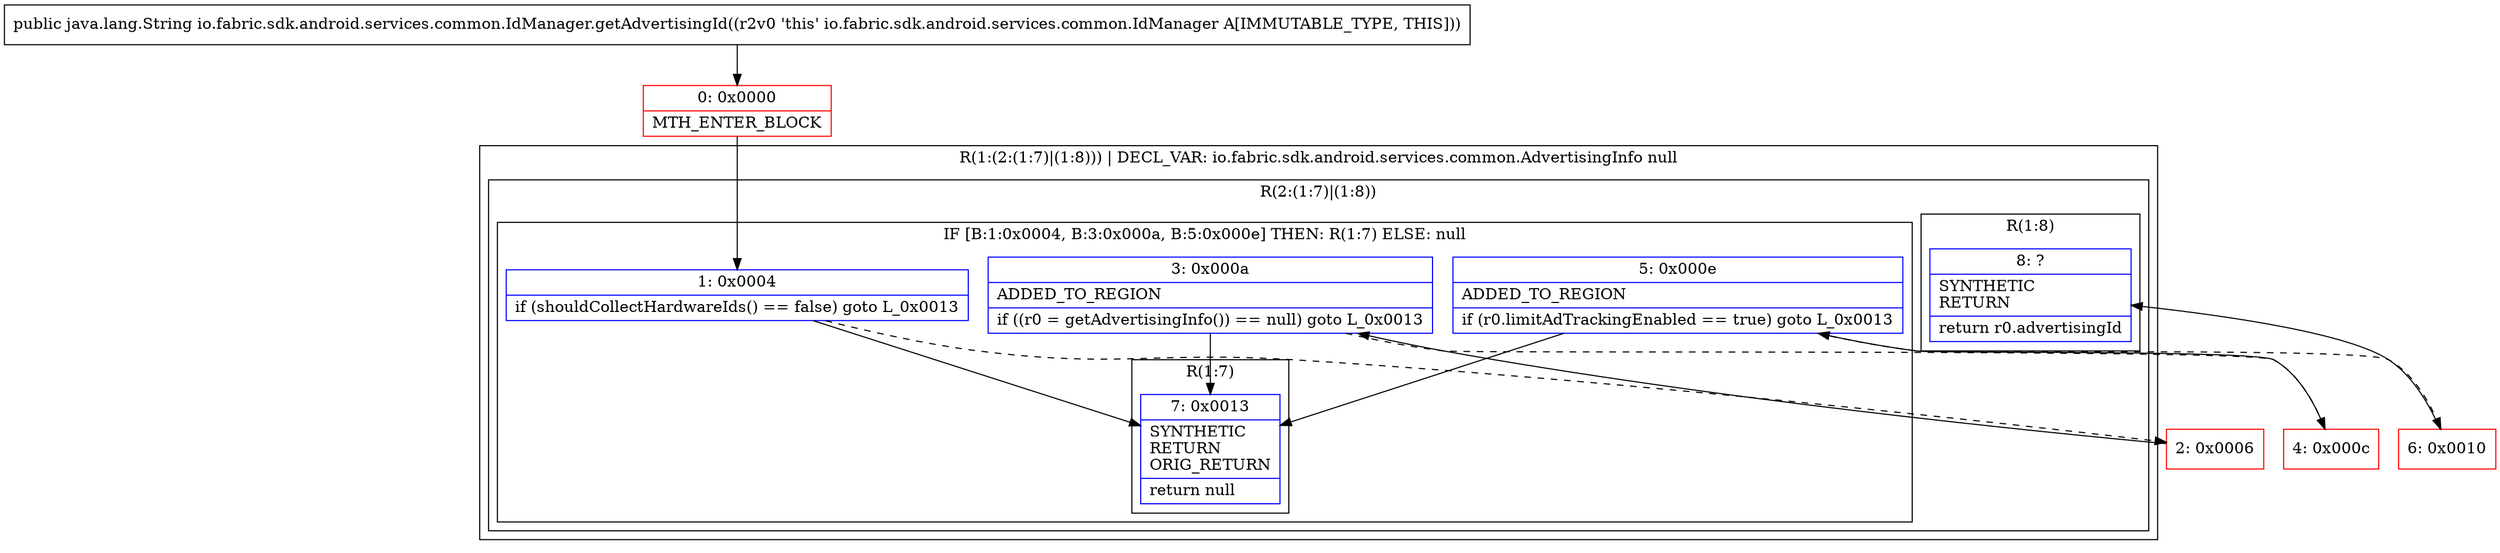 digraph "CFG forio.fabric.sdk.android.services.common.IdManager.getAdvertisingId()Ljava\/lang\/String;" {
subgraph cluster_Region_528023954 {
label = "R(1:(2:(1:7)|(1:8))) | DECL_VAR: io.fabric.sdk.android.services.common.AdvertisingInfo null\l";
node [shape=record,color=blue];
subgraph cluster_Region_1304819293 {
label = "R(2:(1:7)|(1:8))";
node [shape=record,color=blue];
subgraph cluster_IfRegion_920614887 {
label = "IF [B:1:0x0004, B:3:0x000a, B:5:0x000e] THEN: R(1:7) ELSE: null";
node [shape=record,color=blue];
Node_1 [shape=record,label="{1\:\ 0x0004|if (shouldCollectHardwareIds() == false) goto L_0x0013\l}"];
Node_3 [shape=record,label="{3\:\ 0x000a|ADDED_TO_REGION\l|if ((r0 = getAdvertisingInfo()) == null) goto L_0x0013\l}"];
Node_5 [shape=record,label="{5\:\ 0x000e|ADDED_TO_REGION\l|if (r0.limitAdTrackingEnabled == true) goto L_0x0013\l}"];
subgraph cluster_Region_569631679 {
label = "R(1:7)";
node [shape=record,color=blue];
Node_7 [shape=record,label="{7\:\ 0x0013|SYNTHETIC\lRETURN\lORIG_RETURN\l|return null\l}"];
}
}
subgraph cluster_Region_1993413506 {
label = "R(1:8)";
node [shape=record,color=blue];
Node_8 [shape=record,label="{8\:\ ?|SYNTHETIC\lRETURN\l|return r0.advertisingId\l}"];
}
}
}
Node_0 [shape=record,color=red,label="{0\:\ 0x0000|MTH_ENTER_BLOCK\l}"];
Node_2 [shape=record,color=red,label="{2\:\ 0x0006}"];
Node_4 [shape=record,color=red,label="{4\:\ 0x000c}"];
Node_6 [shape=record,color=red,label="{6\:\ 0x0010}"];
MethodNode[shape=record,label="{public java.lang.String io.fabric.sdk.android.services.common.IdManager.getAdvertisingId((r2v0 'this' io.fabric.sdk.android.services.common.IdManager A[IMMUTABLE_TYPE, THIS])) }"];
MethodNode -> Node_0;
Node_1 -> Node_2[style=dashed];
Node_1 -> Node_7;
Node_3 -> Node_4[style=dashed];
Node_3 -> Node_7;
Node_5 -> Node_6[style=dashed];
Node_5 -> Node_7;
Node_0 -> Node_1;
Node_2 -> Node_3;
Node_4 -> Node_5;
Node_6 -> Node_8;
}

